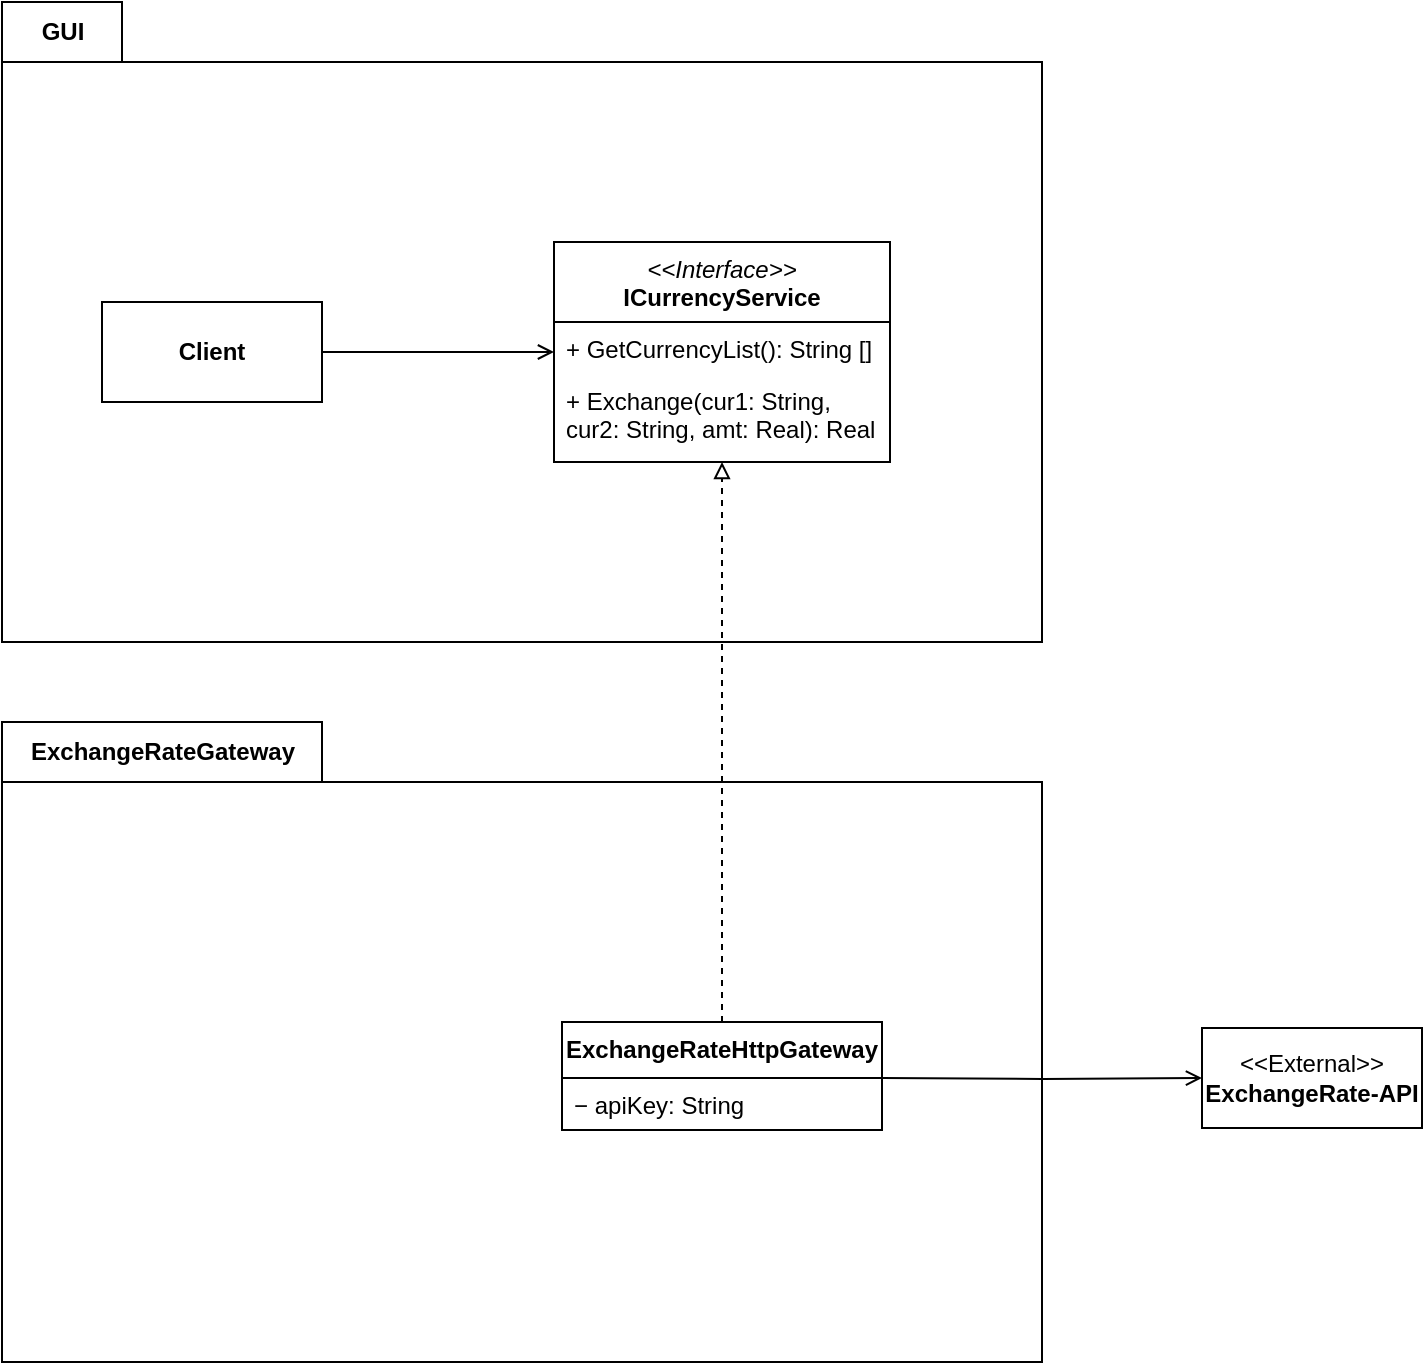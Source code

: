 <mxfile version="26.2.9">
  <diagram name="Страница — 1" id="6l-HcABfSpkiVz4UIoSB">
    <mxGraphModel dx="1044" dy="590" grid="1" gridSize="10" guides="1" tooltips="1" connect="1" arrows="1" fold="1" page="1" pageScale="1" pageWidth="827" pageHeight="1169" math="0" shadow="0">
      <root>
        <mxCell id="0" />
        <mxCell id="1" parent="0" />
        <mxCell id="PdsP7M-THY3CAvKKnSul-1" value="" style="shape=folder;fontStyle=1;spacingTop=10;tabWidth=60;tabHeight=30;tabPosition=left;html=1;whiteSpace=wrap;container=0;" vertex="1" parent="1">
          <mxGeometry x="40" y="40" width="520" height="320" as="geometry" />
        </mxCell>
        <mxCell id="PdsP7M-THY3CAvKKnSul-3" value="GUI" style="text;align=center;fontStyle=1;verticalAlign=middle;spacingLeft=3;spacingRight=3;strokeColor=none;rotatable=0;points=[[0,0.5],[1,0.5]];portConstraint=eastwest;html=1;container=0;" vertex="1" parent="1">
          <mxGeometry x="40" y="40" width="60" height="30" as="geometry" />
        </mxCell>
        <mxCell id="PdsP7M-THY3CAvKKnSul-13" style="edgeStyle=orthogonalEdgeStyle;rounded=0;orthogonalLoop=1;jettySize=auto;html=1;exitX=1;exitY=0.5;exitDx=0;exitDy=0;entryX=0;entryY=0.5;entryDx=0;entryDy=0;endArrow=open;endFill=0;" edge="1" parent="1" source="PdsP7M-THY3CAvKKnSul-7" target="PdsP7M-THY3CAvKKnSul-9">
          <mxGeometry relative="1" as="geometry" />
        </mxCell>
        <mxCell id="PdsP7M-THY3CAvKKnSul-7" value="&lt;b&gt;Client&lt;/b&gt;" style="html=1;whiteSpace=wrap;container=0;" vertex="1" parent="1">
          <mxGeometry x="90" y="190" width="110" height="50" as="geometry" />
        </mxCell>
        <mxCell id="PdsP7M-THY3CAvKKnSul-9" value="&lt;i style=&quot;font-weight: 400;&quot;&gt;&amp;lt;&amp;lt;Interface&amp;gt;&amp;gt;&lt;/i&gt;&lt;br&gt;ICurrencyService" style="swimlane;fontStyle=1;align=center;verticalAlign=top;childLayout=stackLayout;horizontal=1;startSize=40;horizontalStack=0;resizeParent=1;resizeParentMax=0;resizeLast=0;collapsible=1;marginBottom=0;whiteSpace=wrap;html=1;" vertex="1" parent="1">
          <mxGeometry x="316" y="160" width="168" height="110" as="geometry" />
        </mxCell>
        <mxCell id="PdsP7M-THY3CAvKKnSul-12" value="+ GetCurrencyList(): String []" style="text;strokeColor=none;fillColor=none;align=left;verticalAlign=top;spacingLeft=4;spacingRight=4;overflow=hidden;rotatable=0;points=[[0,0.5],[1,0.5]];portConstraint=eastwest;whiteSpace=wrap;html=1;" vertex="1" parent="PdsP7M-THY3CAvKKnSul-9">
          <mxGeometry y="40" width="168" height="26" as="geometry" />
        </mxCell>
        <mxCell id="PdsP7M-THY3CAvKKnSul-24" value="+ Exchange(cur1: String, cur2: String, amt: Real): Real" style="text;strokeColor=none;fillColor=none;align=left;verticalAlign=top;spacingLeft=4;spacingRight=4;overflow=hidden;rotatable=0;points=[[0,0.5],[1,0.5]];portConstraint=eastwest;whiteSpace=wrap;html=1;" vertex="1" parent="PdsP7M-THY3CAvKKnSul-9">
          <mxGeometry y="66" width="168" height="44" as="geometry" />
        </mxCell>
        <mxCell id="PdsP7M-THY3CAvKKnSul-14" value="" style="shape=folder;fontStyle=1;spacingTop=10;tabWidth=160;tabHeight=30;tabPosition=left;html=1;whiteSpace=wrap;container=0;" vertex="1" parent="1">
          <mxGeometry x="40" y="400" width="520" height="320" as="geometry" />
        </mxCell>
        <mxCell id="PdsP7M-THY3CAvKKnSul-15" value="ExchangeRateGateway" style="text;align=center;fontStyle=1;verticalAlign=middle;spacingLeft=3;spacingRight=3;strokeColor=none;rotatable=0;points=[[0,0.5],[1,0.5]];portConstraint=eastwest;html=1;container=0;" vertex="1" parent="1">
          <mxGeometry x="40" y="400" width="160" height="30" as="geometry" />
        </mxCell>
        <mxCell id="PdsP7M-THY3CAvKKnSul-28" style="edgeStyle=orthogonalEdgeStyle;shape=connector;rounded=0;orthogonalLoop=1;jettySize=auto;html=1;entryX=0;entryY=0.5;entryDx=0;entryDy=0;strokeColor=default;align=center;verticalAlign=middle;fontFamily=Helvetica;fontSize=11;fontColor=default;labelBackgroundColor=default;endArrow=open;endFill=0;" edge="1" parent="1" target="PdsP7M-THY3CAvKKnSul-23">
          <mxGeometry relative="1" as="geometry">
            <mxPoint x="480" y="578" as="sourcePoint" />
            <mxPoint x="640" y="578" as="targetPoint" />
            <Array as="points" />
          </mxGeometry>
        </mxCell>
        <mxCell id="PdsP7M-THY3CAvKKnSul-18" value="ExchangeRateHttpGateway" style="swimlane;fontStyle=1;align=center;verticalAlign=top;childLayout=stackLayout;horizontal=1;startSize=28;horizontalStack=0;resizeParent=1;resizeParentMax=0;resizeLast=0;collapsible=1;marginBottom=0;whiteSpace=wrap;html=1;" vertex="1" parent="1">
          <mxGeometry x="320" y="550" width="160" height="54" as="geometry" />
        </mxCell>
        <mxCell id="PdsP7M-THY3CAvKKnSul-19" value="− apiKey: String" style="text;strokeColor=none;fillColor=none;align=left;verticalAlign=top;spacingLeft=4;spacingRight=4;overflow=hidden;rotatable=0;points=[[0,0.5],[1,0.5]];portConstraint=eastwest;whiteSpace=wrap;html=1;" vertex="1" parent="PdsP7M-THY3CAvKKnSul-18">
          <mxGeometry y="28" width="160" height="26" as="geometry" />
        </mxCell>
        <mxCell id="PdsP7M-THY3CAvKKnSul-20" style="edgeStyle=orthogonalEdgeStyle;shape=connector;rounded=0;orthogonalLoop=1;jettySize=auto;html=1;strokeColor=default;align=center;verticalAlign=middle;fontFamily=Helvetica;fontSize=11;fontColor=default;labelBackgroundColor=default;endArrow=block;endFill=0;entryX=0.5;entryY=1;entryDx=0;entryDy=0;entryPerimeter=0;dashed=1;" edge="1" parent="1" source="PdsP7M-THY3CAvKKnSul-18" target="PdsP7M-THY3CAvKKnSul-24">
          <mxGeometry relative="1" as="geometry">
            <mxPoint x="400" y="380" as="targetPoint" />
          </mxGeometry>
        </mxCell>
        <mxCell id="PdsP7M-THY3CAvKKnSul-23" value="&lt;div&gt;&lt;span style=&quot;font-size: 12px;&quot;&gt;&amp;lt;&amp;lt;External&amp;gt;&amp;gt;&lt;/span&gt;&lt;/div&gt;&lt;div&gt;&lt;span style=&quot;font-size: 12px;&quot;&gt;&lt;b&gt;ExchangeRate-API&lt;/b&gt;&lt;/span&gt;&lt;/div&gt;" style="html=1;whiteSpace=wrap;fontFamily=Helvetica;fontSize=11;fontColor=default;labelBackgroundColor=default;" vertex="1" parent="1">
          <mxGeometry x="640" y="553" width="110" height="50" as="geometry" />
        </mxCell>
      </root>
    </mxGraphModel>
  </diagram>
</mxfile>
